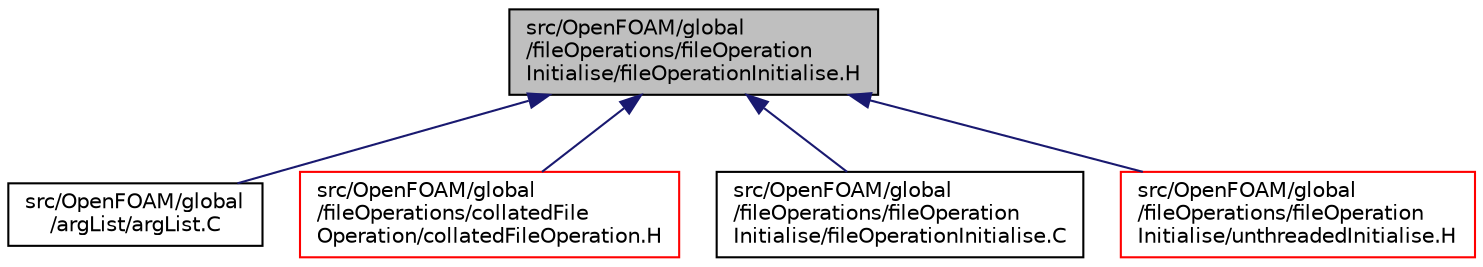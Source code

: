 digraph "src/OpenFOAM/global/fileOperations/fileOperationInitialise/fileOperationInitialise.H"
{
  bgcolor="transparent";
  edge [fontname="Helvetica",fontsize="10",labelfontname="Helvetica",labelfontsize="10"];
  node [fontname="Helvetica",fontsize="10",shape=record];
  Node1 [label="src/OpenFOAM/global\l/fileOperations/fileOperation\lInitialise/fileOperationInitialise.H",height=0.2,width=0.4,color="black", fillcolor="grey75", style="filled" fontcolor="black"];
  Node1 -> Node2 [dir="back",color="midnightblue",fontsize="10",style="solid",fontname="Helvetica"];
  Node2 [label="src/OpenFOAM/global\l/argList/argList.C",height=0.2,width=0.4,color="black",URL="$argList_8C.html"];
  Node1 -> Node3 [dir="back",color="midnightblue",fontsize="10",style="solid",fontname="Helvetica"];
  Node3 [label="src/OpenFOAM/global\l/fileOperations/collatedFile\lOperation/collatedFileOperation.H",height=0.2,width=0.4,color="red",URL="$collatedFileOperation_8H.html"];
  Node1 -> Node4 [dir="back",color="midnightblue",fontsize="10",style="solid",fontname="Helvetica"];
  Node4 [label="src/OpenFOAM/global\l/fileOperations/fileOperation\lInitialise/fileOperationInitialise.C",height=0.2,width=0.4,color="black",URL="$fileOperationInitialise_8C.html"];
  Node1 -> Node5 [dir="back",color="midnightblue",fontsize="10",style="solid",fontname="Helvetica"];
  Node5 [label="src/OpenFOAM/global\l/fileOperations/fileOperation\lInitialise/unthreadedInitialise.H",height=0.2,width=0.4,color="red",URL="$unthreadedInitialise_8H.html"];
}
